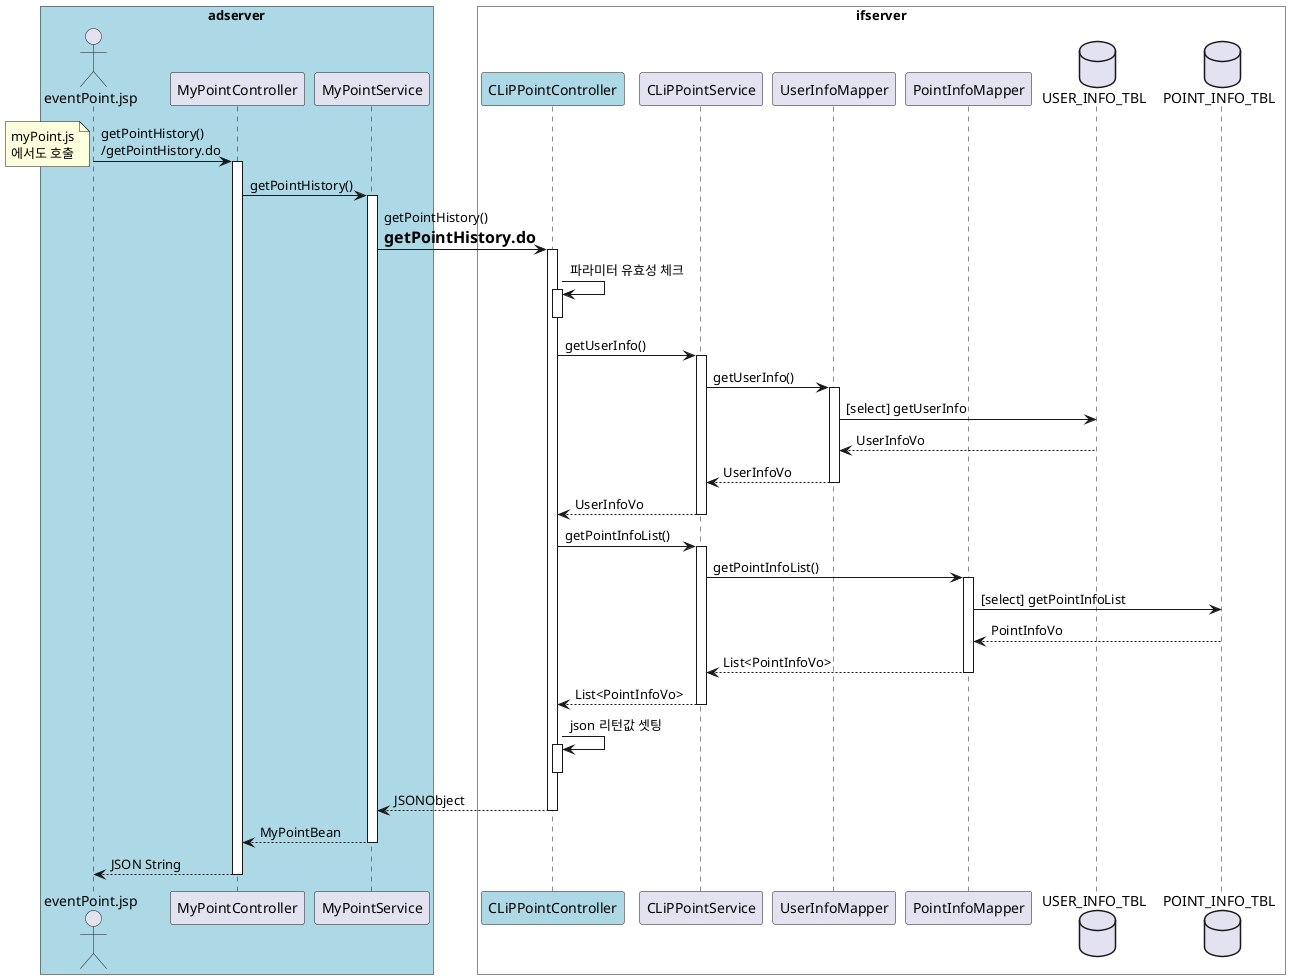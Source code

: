 @startuml

'adserver에서 호출하는 것으로 보이나 jsp에서 "/mypoint/getPointHistory.do"로 호출해야 되는데 호출 url 앞에 "/mypoint"가 붙어있지 않은 사용되는 것인지 알 수 없음

actor eventPoint.jsp
participant CLiPPointController #LightBlue
database USER_INFO_TBL
database POINT_INFO_TBL

box "adserver" #LightBlue
	participant eventPoint.jsp
	participant MyPointController
	participant MyPointService
end box

box "ifserver" #White
	participant CLiPPointController
	participant CLiPPointService
	participant UserInfoMapper
	participant PointInfoMapper
  database USER_INFO_TBL
	database POINT_INFO_TBL
end box

eventPoint.jsp -> MyPointController ++: getPointHistory()\n/getPointHistory.do
note left: myPoint.js\n에서도 호출

MyPointController -> MyPointService ++: getPointHistory()

MyPointService -> CLiPPointController ++: getPointHistory()\n**<size:16>getPointHistory.do</size>**

CLiPPointController -> CLiPPointController ++: 파라미터 유효성 체크
deactivate


CLiPPointController -> CLiPPointService ++: getUserInfo()
CLiPPointService -> UserInfoMapper ++: getUserInfo()
UserInfoMapper -> USER_INFO_TBL: [select] getUserInfo
UserInfoMapper <-- USER_INFO_TBL: UserInfoVo
return UserInfoVo
return UserInfoVo

CLiPPointController -> CLiPPointService ++: getPointInfoList()
CLiPPointService -> PointInfoMapper ++: getPointInfoList()
PointInfoMapper -> POINT_INFO_TBL: [select] getPointInfoList
PointInfoMapper <-- POINT_INFO_TBL: PointInfoVo
return List<PointInfoVo>
return List<PointInfoVo>

CLiPPointController -> CLiPPointController ++: json 리턴값 셋팅
deactivate

return JSONObject

return MyPointBean

return JSON String

@enduml
